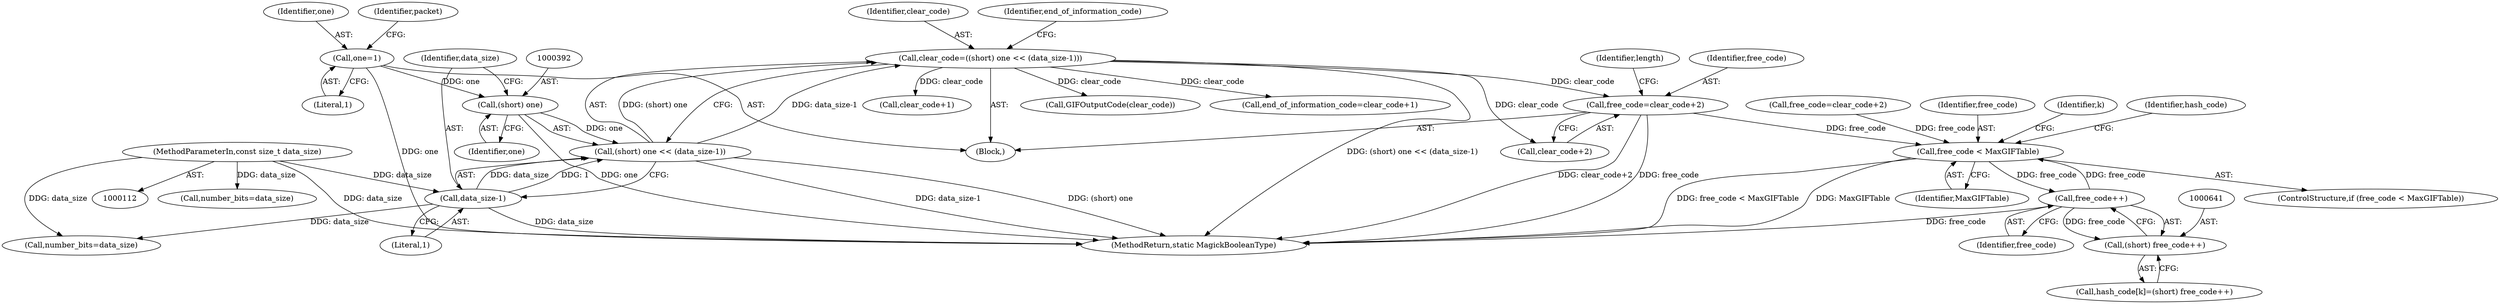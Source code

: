digraph "0_ImageMagick6_61135001a625364e29bdce83832f043eebde7b5a_0@API" {
"1000402" [label="(Call,free_code=clear_code+2)"];
"1000388" [label="(Call,clear_code=((short) one << (data_size-1)))"];
"1000390" [label="(Call,(short) one << (data_size-1))"];
"1000391" [label="(Call,(short) one)"];
"1000227" [label="(Call,one=1)"];
"1000394" [label="(Call,data_size-1)"];
"1000115" [label="(MethodParameterIn,const size_t data_size)"];
"1000632" [label="(Call,free_code < MaxGIFTable)"];
"1000642" [label="(Call,free_code++)"];
"1000640" [label="(Call,(short) free_code++)"];
"1000388" [label="(Call,clear_code=((short) one << (data_size-1)))"];
"1000403" [label="(Identifier,free_code)"];
"1000633" [label="(Identifier,free_code)"];
"1000642" [label="(Call,free_code++)"];
"1000660" [label="(Identifier,k)"];
"1000389" [label="(Identifier,clear_code)"];
"1000631" [label="(ControlStructure,if (free_code < MaxGIFTable))"];
"1000381" [label="(Call,number_bits=data_size)"];
"1000636" [label="(Call,hash_code[k]=(short) free_code++)"];
"1000634" [label="(Identifier,MaxGIFTable)"];
"1000408" [label="(Identifier,length)"];
"1000402" [label="(Call,free_code=clear_code+2)"];
"1000398" [label="(Identifier,end_of_information_code)"];
"1000394" [label="(Call,data_size-1)"];
"1000395" [label="(Identifier,data_size)"];
"1000399" [label="(Call,clear_code+1)"];
"1000115" [label="(MethodParameterIn,const size_t data_size)"];
"1000404" [label="(Call,clear_code+2)"];
"1000390" [label="(Call,(short) one << (data_size-1))"];
"1000117" [label="(Block,)"];
"1000638" [label="(Identifier,hash_code)"];
"1000632" [label="(Call,free_code < MaxGIFTable)"];
"1000391" [label="(Call,(short) one)"];
"1000854" [label="(MethodReturn,static MagickBooleanType)"];
"1000228" [label="(Identifier,one)"];
"1000227" [label="(Call,one=1)"];
"1000416" [label="(Call,GIFOutputCode(clear_code))"];
"1000231" [label="(Identifier,packet)"];
"1000393" [label="(Identifier,one)"];
"1000640" [label="(Call,(short) free_code++)"];
"1000397" [label="(Call,end_of_information_code=clear_code+1)"];
"1000672" [label="(Call,free_code=clear_code+2)"];
"1000396" [label="(Literal,1)"];
"1000643" [label="(Identifier,free_code)"];
"1000679" [label="(Call,number_bits=data_size)"];
"1000229" [label="(Literal,1)"];
"1000402" -> "1000117"  [label="AST: "];
"1000402" -> "1000404"  [label="CFG: "];
"1000403" -> "1000402"  [label="AST: "];
"1000404" -> "1000402"  [label="AST: "];
"1000408" -> "1000402"  [label="CFG: "];
"1000402" -> "1000854"  [label="DDG: clear_code+2"];
"1000402" -> "1000854"  [label="DDG: free_code"];
"1000388" -> "1000402"  [label="DDG: clear_code"];
"1000402" -> "1000632"  [label="DDG: free_code"];
"1000388" -> "1000117"  [label="AST: "];
"1000388" -> "1000390"  [label="CFG: "];
"1000389" -> "1000388"  [label="AST: "];
"1000390" -> "1000388"  [label="AST: "];
"1000398" -> "1000388"  [label="CFG: "];
"1000388" -> "1000854"  [label="DDG: (short) one << (data_size-1)"];
"1000390" -> "1000388"  [label="DDG: (short) one"];
"1000390" -> "1000388"  [label="DDG: data_size-1"];
"1000388" -> "1000397"  [label="DDG: clear_code"];
"1000388" -> "1000399"  [label="DDG: clear_code"];
"1000388" -> "1000404"  [label="DDG: clear_code"];
"1000388" -> "1000416"  [label="DDG: clear_code"];
"1000390" -> "1000394"  [label="CFG: "];
"1000391" -> "1000390"  [label="AST: "];
"1000394" -> "1000390"  [label="AST: "];
"1000390" -> "1000854"  [label="DDG: data_size-1"];
"1000390" -> "1000854"  [label="DDG: (short) one"];
"1000391" -> "1000390"  [label="DDG: one"];
"1000394" -> "1000390"  [label="DDG: data_size"];
"1000394" -> "1000390"  [label="DDG: 1"];
"1000391" -> "1000393"  [label="CFG: "];
"1000392" -> "1000391"  [label="AST: "];
"1000393" -> "1000391"  [label="AST: "];
"1000395" -> "1000391"  [label="CFG: "];
"1000391" -> "1000854"  [label="DDG: one"];
"1000227" -> "1000391"  [label="DDG: one"];
"1000227" -> "1000117"  [label="AST: "];
"1000227" -> "1000229"  [label="CFG: "];
"1000228" -> "1000227"  [label="AST: "];
"1000229" -> "1000227"  [label="AST: "];
"1000231" -> "1000227"  [label="CFG: "];
"1000227" -> "1000854"  [label="DDG: one"];
"1000394" -> "1000396"  [label="CFG: "];
"1000395" -> "1000394"  [label="AST: "];
"1000396" -> "1000394"  [label="AST: "];
"1000394" -> "1000854"  [label="DDG: data_size"];
"1000115" -> "1000394"  [label="DDG: data_size"];
"1000394" -> "1000679"  [label="DDG: data_size"];
"1000115" -> "1000112"  [label="AST: "];
"1000115" -> "1000854"  [label="DDG: data_size"];
"1000115" -> "1000381"  [label="DDG: data_size"];
"1000115" -> "1000679"  [label="DDG: data_size"];
"1000632" -> "1000631"  [label="AST: "];
"1000632" -> "1000634"  [label="CFG: "];
"1000633" -> "1000632"  [label="AST: "];
"1000634" -> "1000632"  [label="AST: "];
"1000638" -> "1000632"  [label="CFG: "];
"1000660" -> "1000632"  [label="CFG: "];
"1000632" -> "1000854"  [label="DDG: free_code < MaxGIFTable"];
"1000632" -> "1000854"  [label="DDG: MaxGIFTable"];
"1000642" -> "1000632"  [label="DDG: free_code"];
"1000672" -> "1000632"  [label="DDG: free_code"];
"1000632" -> "1000642"  [label="DDG: free_code"];
"1000642" -> "1000640"  [label="AST: "];
"1000642" -> "1000643"  [label="CFG: "];
"1000643" -> "1000642"  [label="AST: "];
"1000640" -> "1000642"  [label="CFG: "];
"1000642" -> "1000854"  [label="DDG: free_code"];
"1000642" -> "1000640"  [label="DDG: free_code"];
"1000640" -> "1000636"  [label="AST: "];
"1000641" -> "1000640"  [label="AST: "];
"1000636" -> "1000640"  [label="CFG: "];
}
